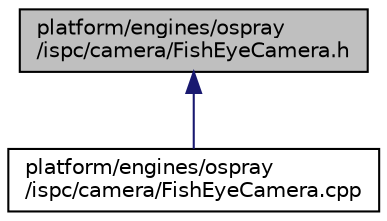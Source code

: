 digraph "platform/engines/ospray/ispc/camera/FishEyeCamera.h"
{
 // LATEX_PDF_SIZE
  edge [fontname="Helvetica",fontsize="10",labelfontname="Helvetica",labelfontsize="10"];
  node [fontname="Helvetica",fontsize="10",shape=record];
  Node1 [label="platform/engines/ospray\l/ispc/camera/FishEyeCamera.h",height=0.2,width=0.4,color="black", fillcolor="grey75", style="filled", fontcolor="black",tooltip=" "];
  Node1 -> Node2 [dir="back",color="midnightblue",fontsize="10",style="solid",fontname="Helvetica"];
  Node2 [label="platform/engines/ospray\l/ispc/camera/FishEyeCamera.cpp",height=0.2,width=0.4,color="black", fillcolor="white", style="filled",URL="$db/da1/FishEyeCamera_8cpp.html",tooltip=" "];
}
